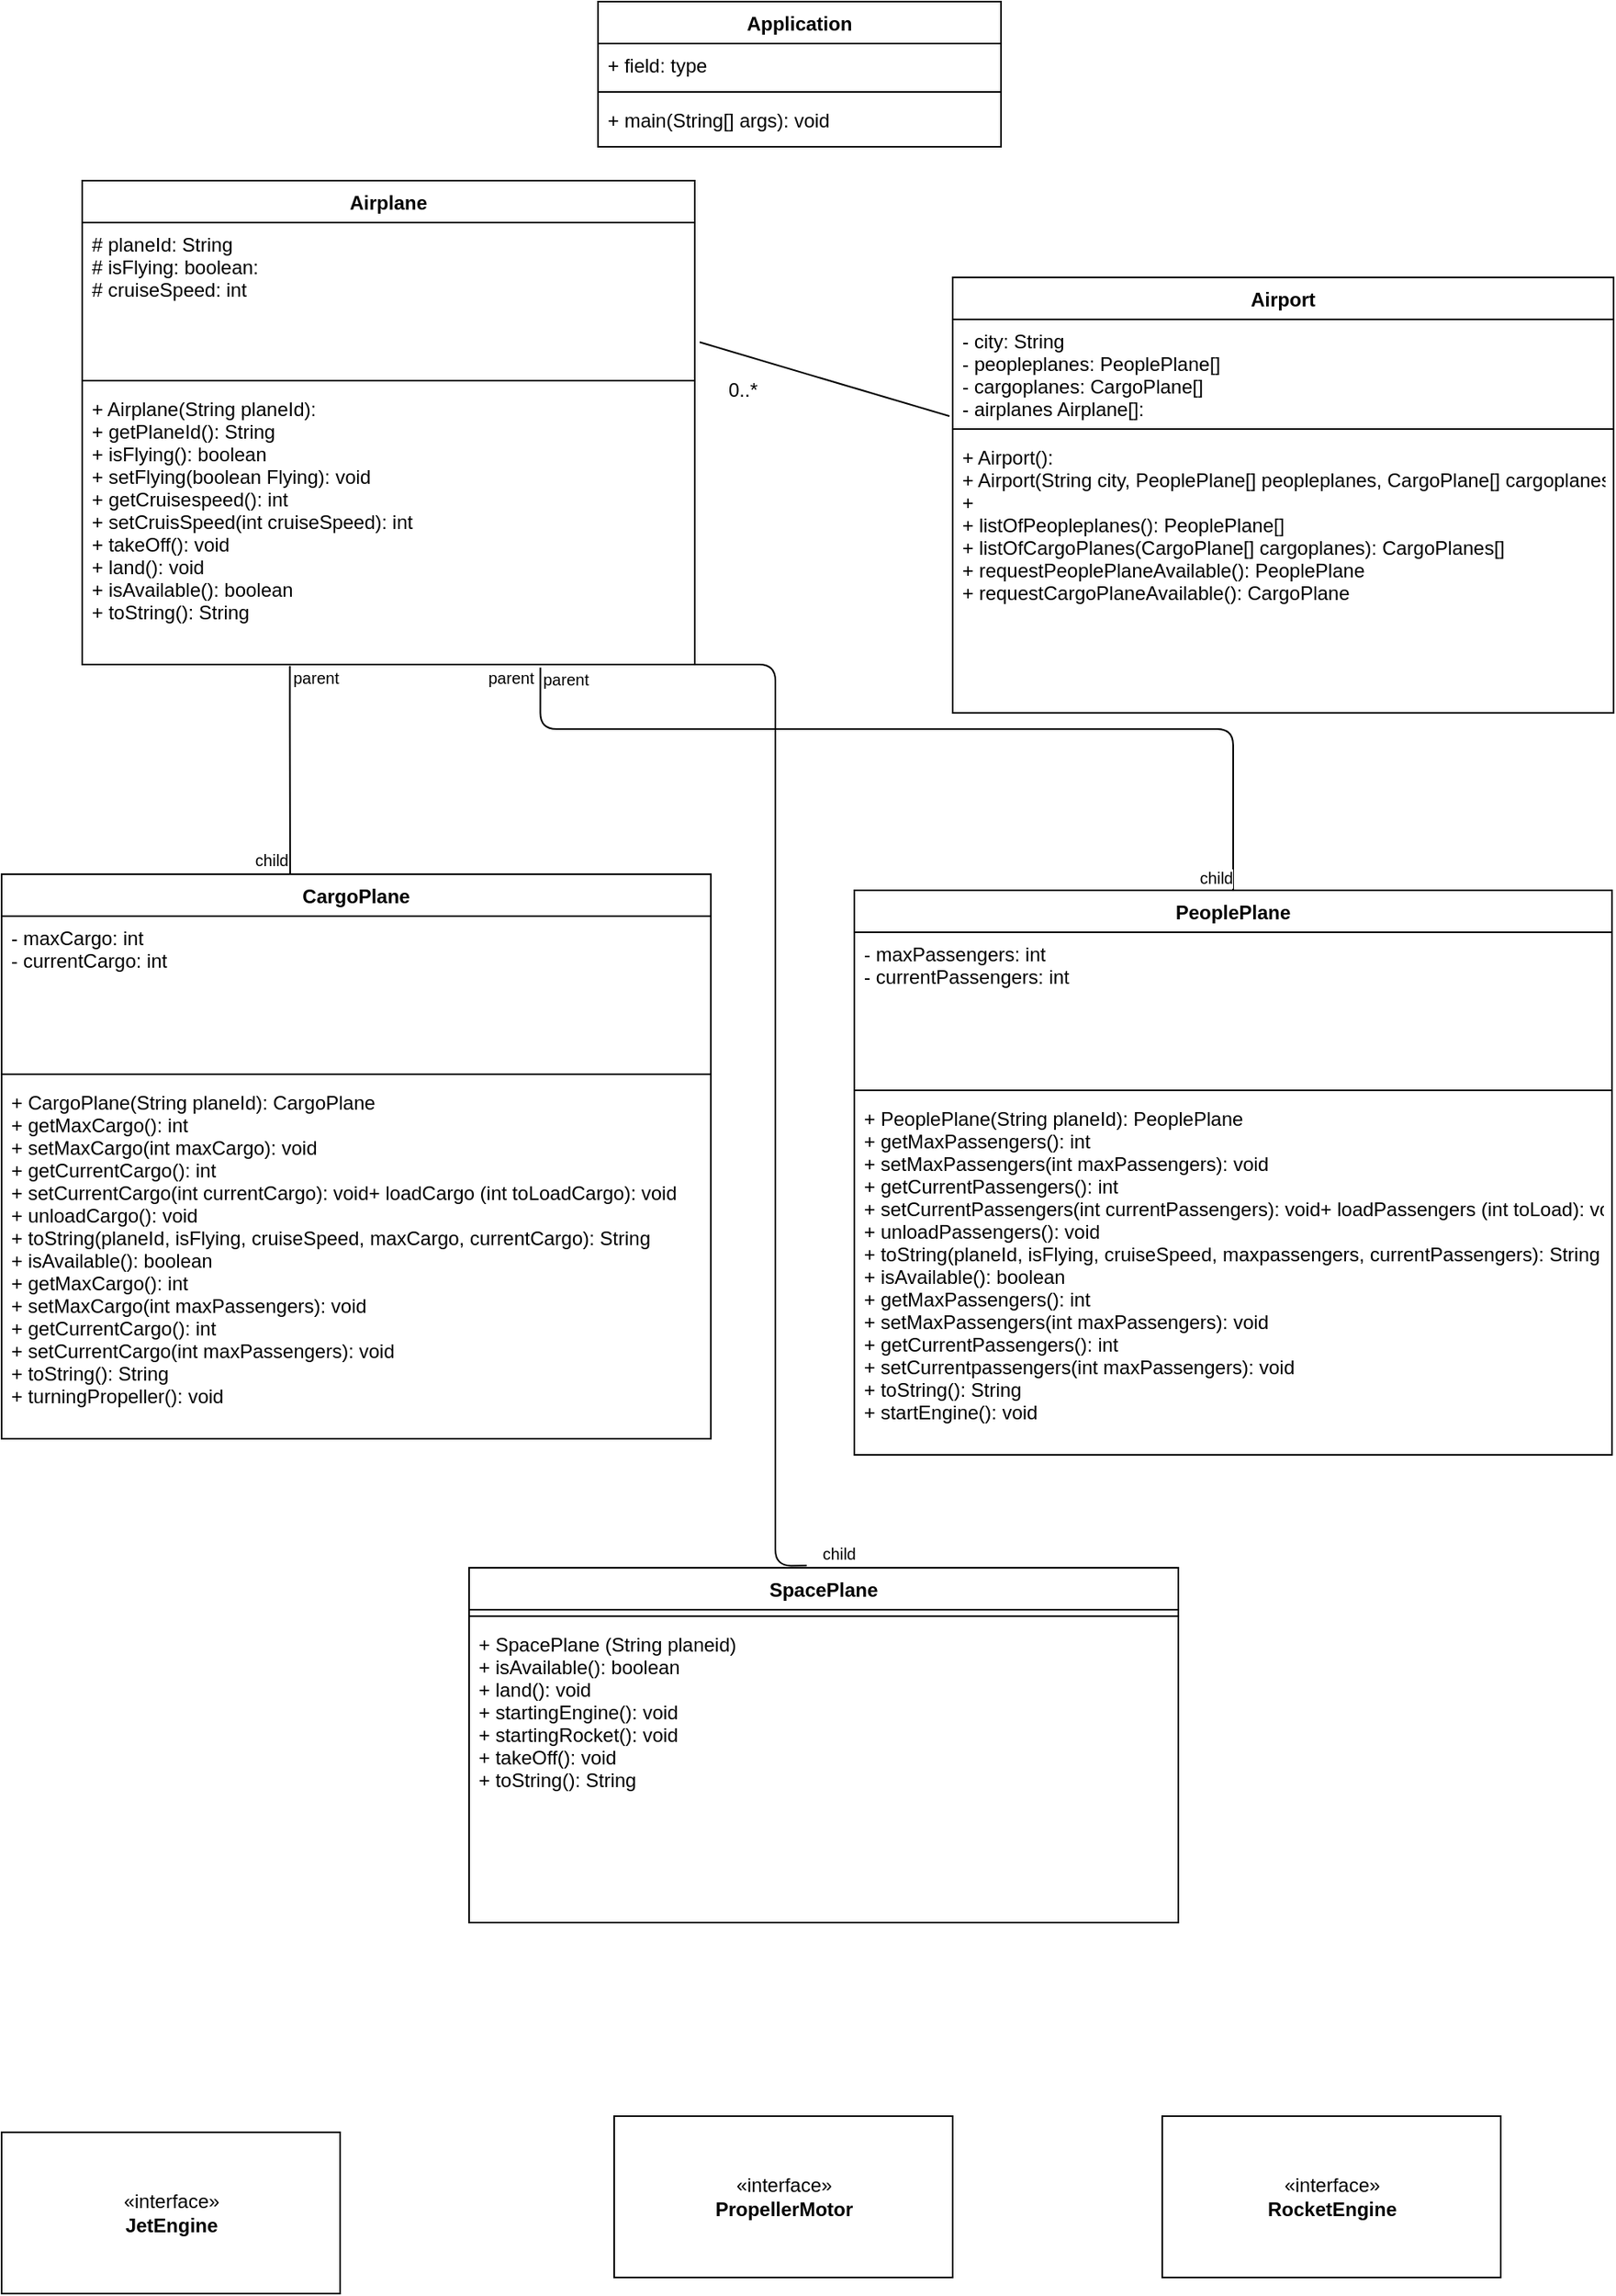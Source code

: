 <mxfile version="12.4.1" type="device" pages="1"><diagram id="xXv3J3Ms0SsvaSj9crA3" name="Page-1"><mxGraphModel dx="1438" dy="948" grid="1" gridSize="10" guides="1" tooltips="1" connect="1" arrows="1" fold="1" page="0" pageScale="1" pageWidth="850" pageHeight="1100" math="0" shadow="0"><root><mxCell id="0"/><mxCell id="1" parent="0"/><mxCell id="rvuF7SsypcLuCbEsXSiL-1" value="Application" style="swimlane;fontStyle=1;align=center;verticalAlign=top;childLayout=stackLayout;horizontal=1;startSize=26;horizontalStack=0;resizeParent=1;resizeParentMax=0;resizeLast=0;collapsible=1;marginBottom=0;" parent="1" vertex="1"><mxGeometry x="310" y="-181" width="250" height="90" as="geometry"/></mxCell><mxCell id="rvuF7SsypcLuCbEsXSiL-2" value="+ field: type" style="text;strokeColor=none;fillColor=none;align=left;verticalAlign=top;spacingLeft=4;spacingRight=4;overflow=hidden;rotatable=0;points=[[0,0.5],[1,0.5]];portConstraint=eastwest;" parent="rvuF7SsypcLuCbEsXSiL-1" vertex="1"><mxGeometry y="26" width="250" height="26" as="geometry"/></mxCell><mxCell id="rvuF7SsypcLuCbEsXSiL-3" value="" style="line;strokeWidth=1;fillColor=none;align=left;verticalAlign=middle;spacingTop=-1;spacingLeft=3;spacingRight=3;rotatable=0;labelPosition=right;points=[];portConstraint=eastwest;" parent="rvuF7SsypcLuCbEsXSiL-1" vertex="1"><mxGeometry y="52" width="250" height="8" as="geometry"/></mxCell><mxCell id="rvuF7SsypcLuCbEsXSiL-4" value="+ main(String[] args): void" style="text;strokeColor=none;fillColor=none;align=left;verticalAlign=top;spacingLeft=4;spacingRight=4;overflow=hidden;rotatable=0;points=[[0,0.5],[1,0.5]];portConstraint=eastwest;" parent="rvuF7SsypcLuCbEsXSiL-1" vertex="1"><mxGeometry y="60" width="250" height="30" as="geometry"/></mxCell><mxCell id="rvuF7SsypcLuCbEsXSiL-5" value="Airplane" style="swimlane;fontStyle=1;align=center;verticalAlign=top;childLayout=stackLayout;horizontal=1;startSize=26;horizontalStack=0;resizeParent=1;resizeParentMax=0;resizeLast=0;collapsible=1;marginBottom=0;" parent="1" vertex="1"><mxGeometry x="-10" y="-70" width="380" height="300" as="geometry"/></mxCell><mxCell id="rvuF7SsypcLuCbEsXSiL-6" value="# planeId: String&#10;# isFlying: boolean:&#10;# cruiseSpeed: int&#10;" style="text;strokeColor=none;fillColor=none;align=left;verticalAlign=top;spacingLeft=4;spacingRight=4;overflow=hidden;rotatable=0;points=[[0,0.5],[1,0.5]];portConstraint=eastwest;" parent="rvuF7SsypcLuCbEsXSiL-5" vertex="1"><mxGeometry y="26" width="380" height="94" as="geometry"/></mxCell><mxCell id="rvuF7SsypcLuCbEsXSiL-7" value="" style="line;strokeWidth=1;fillColor=none;align=left;verticalAlign=middle;spacingTop=-1;spacingLeft=3;spacingRight=3;rotatable=0;labelPosition=right;points=[];portConstraint=eastwest;" parent="rvuF7SsypcLuCbEsXSiL-5" vertex="1"><mxGeometry y="120" width="380" height="8" as="geometry"/></mxCell><mxCell id="rvuF7SsypcLuCbEsXSiL-8" value="+ Airplane(String planeId):&#10;+ getPlaneId(): String &#10;+ isFlying(): boolean&#10;+ setFlying(boolean Flying): void&#10;+ getCruisespeed(): int&#10;+ setCruisSpeed(int cruiseSpeed): int&#10;+ takeOff(): void&#10;+ land(): void&#10;+ isAvailable(): boolean&#10;+ toString(): String" style="text;strokeColor=none;fillColor=none;align=left;verticalAlign=top;spacingLeft=4;spacingRight=4;overflow=hidden;rotatable=0;points=[[0,0.5],[1,0.5]];portConstraint=eastwest;" parent="rvuF7SsypcLuCbEsXSiL-5" vertex="1"><mxGeometry y="128" width="380" height="172" as="geometry"/></mxCell><mxCell id="cWISJ6yoG-sCzkeDQBPR-1" value="Airport" style="swimlane;fontStyle=1;align=center;verticalAlign=top;childLayout=stackLayout;horizontal=1;startSize=26;horizontalStack=0;resizeParent=1;resizeParentMax=0;resizeLast=0;collapsible=1;marginBottom=0;" parent="1" vertex="1"><mxGeometry x="530" y="-10" width="410" height="270" as="geometry"/></mxCell><mxCell id="cWISJ6yoG-sCzkeDQBPR-2" value="- city: String&#10;- peopleplanes: PeoplePlane[]&#10;- cargoplanes: CargoPlane[]&#10;- airplanes Airplane[]: &#10;" style="text;strokeColor=none;fillColor=none;align=left;verticalAlign=top;spacingLeft=4;spacingRight=4;overflow=hidden;rotatable=0;points=[[0,0.5],[1,0.5]];portConstraint=eastwest;" parent="cWISJ6yoG-sCzkeDQBPR-1" vertex="1"><mxGeometry y="26" width="410" height="64" as="geometry"/></mxCell><mxCell id="cWISJ6yoG-sCzkeDQBPR-3" value="" style="line;strokeWidth=1;fillColor=none;align=left;verticalAlign=middle;spacingTop=-1;spacingLeft=3;spacingRight=3;rotatable=0;labelPosition=right;points=[];portConstraint=eastwest;" parent="cWISJ6yoG-sCzkeDQBPR-1" vertex="1"><mxGeometry y="90" width="410" height="8" as="geometry"/></mxCell><mxCell id="cWISJ6yoG-sCzkeDQBPR-4" value="+ Airport():&#10;+ Airport(String city, PeoplePlane[] peopleplanes, CargoPlane[] cargoplanes):&#10;+ &#10;+ listOfPeopleplanes(): PeoplePlane[]&#10;+ listOfCargoPlanes(CargoPlane[] cargoplanes): CargoPlanes[]&#10;+ requestPeoplePlaneAvailable(): PeoplePlane&#10;+ requestCargoPlaneAvailable(): CargoPlane&#10;" style="text;strokeColor=none;fillColor=none;align=left;verticalAlign=top;spacingLeft=4;spacingRight=4;overflow=hidden;rotatable=0;points=[[0,0.5],[1,0.5]];portConstraint=eastwest;" parent="cWISJ6yoG-sCzkeDQBPR-1" vertex="1"><mxGeometry y="98" width="410" height="172" as="geometry"/></mxCell><mxCell id="kIV7xl-KMg7eI8mKW9kH-1" value="" style="endArrow=none;html=1;exitX=1.008;exitY=0.789;exitDx=0;exitDy=0;exitPerimeter=0;" parent="1" source="rvuF7SsypcLuCbEsXSiL-6" edge="1"><mxGeometry width="50" height="50" relative="1" as="geometry"><mxPoint x="-10" y="300" as="sourcePoint"/><mxPoint x="528" y="76" as="targetPoint"/></mxGeometry></mxCell><mxCell id="kIV7xl-KMg7eI8mKW9kH-2" value="0..*" style="text;html=1;strokeColor=none;fillColor=none;align=center;verticalAlign=middle;whiteSpace=wrap;rounded=0;" parent="1" vertex="1"><mxGeometry x="380" y="50" width="40" height="20" as="geometry"/></mxCell><mxCell id="kIV7xl-KMg7eI8mKW9kH-4" value="PeoplePlane" style="swimlane;fontStyle=1;align=center;verticalAlign=top;childLayout=stackLayout;horizontal=1;startSize=26;horizontalStack=0;resizeParent=1;resizeParentMax=0;resizeLast=0;collapsible=1;marginBottom=0;" parent="1" vertex="1"><mxGeometry x="469" y="370" width="470" height="350" as="geometry"/></mxCell><mxCell id="kIV7xl-KMg7eI8mKW9kH-5" value="- maxPassengers: int&#10;- currentPassengers: int&#10;" style="text;strokeColor=none;fillColor=none;align=left;verticalAlign=top;spacingLeft=4;spacingRight=4;overflow=hidden;rotatable=0;points=[[0,0.5],[1,0.5]];portConstraint=eastwest;" parent="kIV7xl-KMg7eI8mKW9kH-4" vertex="1"><mxGeometry y="26" width="470" height="94" as="geometry"/></mxCell><mxCell id="kIV7xl-KMg7eI8mKW9kH-6" value="" style="line;strokeWidth=1;fillColor=none;align=left;verticalAlign=middle;spacingTop=-1;spacingLeft=3;spacingRight=3;rotatable=0;labelPosition=right;points=[];portConstraint=eastwest;" parent="kIV7xl-KMg7eI8mKW9kH-4" vertex="1"><mxGeometry y="120" width="470" height="8" as="geometry"/></mxCell><mxCell id="kIV7xl-KMg7eI8mKW9kH-7" value="+ PeoplePlane(String planeId): PeoplePlane&#10;+ getMaxPassengers(): int&#10;+ setMaxPassengers(int maxPassengers): void&#10;+ getCurrentPassengers(): int&#10;+ setCurrentPassengers(int currentPassengers): void+ loadPassengers (int toLoad): void&#10;+ unloadPassengers(): void&#10;+ toString(planeId, isFlying, cruiseSpeed, maxpassengers, currentPassengers): String&#10;+ isAvailable(): boolean&#10;+ getMaxPassengers(): int&#10;+ setMaxPassengers(int maxPassengers): void&#10;+ getCurrentPassengers(): int&#10;+ setCurrentpassengers(int maxPassengers): void&#10;+ toString(): String&#10;+ startEngine(): void&#10;" style="text;strokeColor=none;fillColor=none;align=left;verticalAlign=top;spacingLeft=4;spacingRight=4;overflow=hidden;rotatable=0;points=[[0,0.5],[1,0.5]];portConstraint=eastwest;" parent="kIV7xl-KMg7eI8mKW9kH-4" vertex="1"><mxGeometry y="128" width="470" height="222" as="geometry"/></mxCell><mxCell id="kIV7xl-KMg7eI8mKW9kH-8" value="CargoPlane" style="swimlane;fontStyle=1;align=center;verticalAlign=top;childLayout=stackLayout;horizontal=1;startSize=26;horizontalStack=0;resizeParent=1;resizeParentMax=0;resizeLast=0;collapsible=1;marginBottom=0;" parent="1" vertex="1"><mxGeometry x="-60" y="360" width="440" height="350" as="geometry"/></mxCell><mxCell id="kIV7xl-KMg7eI8mKW9kH-9" value="- maxCargo: int&#10;- currentCargo: int&#10;" style="text;strokeColor=none;fillColor=none;align=left;verticalAlign=top;spacingLeft=4;spacingRight=4;overflow=hidden;rotatable=0;points=[[0,0.5],[1,0.5]];portConstraint=eastwest;" parent="kIV7xl-KMg7eI8mKW9kH-8" vertex="1"><mxGeometry y="26" width="440" height="94" as="geometry"/></mxCell><mxCell id="kIV7xl-KMg7eI8mKW9kH-10" value="" style="line;strokeWidth=1;fillColor=none;align=left;verticalAlign=middle;spacingTop=-1;spacingLeft=3;spacingRight=3;rotatable=0;labelPosition=right;points=[];portConstraint=eastwest;" parent="kIV7xl-KMg7eI8mKW9kH-8" vertex="1"><mxGeometry y="120" width="440" height="8" as="geometry"/></mxCell><mxCell id="kIV7xl-KMg7eI8mKW9kH-11" value="+ CargoPlane(String planeId): CargoPlane&#10;+ getMaxCargo(): int&#10;+ setMaxCargo(int maxCargo): void&#10;+ getCurrentCargo(): int&#10;+ setCurrentCargo(int currentCargo): void+ loadCargo (int toLoadCargo): void&#10;+ unloadCargo(): void&#10;+ toString(planeId, isFlying, cruiseSpeed, maxCargo, currentCargo): String&#10;+ isAvailable(): boolean&#10;+ getMaxCargo(): int&#10;+ setMaxCargo(int maxPassengers): void&#10;+ getCurrentCargo(): int&#10;+ setCurrentCargo(int maxPassengers): void&#10;+ toString(): String&#10;+ turningPropeller(): void&#10;" style="text;strokeColor=none;fillColor=none;align=left;verticalAlign=top;spacingLeft=4;spacingRight=4;overflow=hidden;rotatable=0;points=[[0,0.5],[1,0.5]];portConstraint=eastwest;" parent="kIV7xl-KMg7eI8mKW9kH-8" vertex="1"><mxGeometry y="128" width="440" height="222" as="geometry"/></mxCell><mxCell id="kIV7xl-KMg7eI8mKW9kH-12" value="" style="endArrow=none;html=1;edgeStyle=orthogonalEdgeStyle;exitX=0.339;exitY=1.005;exitDx=0;exitDy=0;exitPerimeter=0;" parent="1" source="rvuF7SsypcLuCbEsXSiL-8" edge="1"><mxGeometry relative="1" as="geometry"><mxPoint x="70" y="300" as="sourcePoint"/><mxPoint x="119" y="360" as="targetPoint"/><Array as="points"><mxPoint x="119" y="260"/><mxPoint x="119" y="260"/></Array></mxGeometry></mxCell><mxCell id="kIV7xl-KMg7eI8mKW9kH-13" value="parent" style="resizable=0;html=1;align=left;verticalAlign=bottom;labelBackgroundColor=#ffffff;fontSize=10;" parent="kIV7xl-KMg7eI8mKW9kH-12" connectable="0" vertex="1"><mxGeometry x="-1" relative="1" as="geometry"><mxPoint y="16" as="offset"/></mxGeometry></mxCell><mxCell id="kIV7xl-KMg7eI8mKW9kH-14" value="child" style="resizable=0;html=1;align=right;verticalAlign=bottom;labelBackgroundColor=#ffffff;fontSize=10;" parent="kIV7xl-KMg7eI8mKW9kH-12" connectable="0" vertex="1"><mxGeometry x="1" relative="1" as="geometry"/></mxCell><mxCell id="kIV7xl-KMg7eI8mKW9kH-15" value="" style="endArrow=none;html=1;edgeStyle=orthogonalEdgeStyle;exitX=0.748;exitY=1.011;exitDx=0;exitDy=0;exitPerimeter=0;" parent="1" source="rvuF7SsypcLuCbEsXSiL-8" target="kIV7xl-KMg7eI8mKW9kH-4" edge="1"><mxGeometry relative="1" as="geometry"><mxPoint x="320" y="280" as="sourcePoint"/><mxPoint x="430" y="350" as="targetPoint"/><Array as="points"><mxPoint x="274" y="270"/><mxPoint x="704" y="270"/></Array></mxGeometry></mxCell><mxCell id="kIV7xl-KMg7eI8mKW9kH-16" value="parent" style="resizable=0;html=1;align=left;verticalAlign=bottom;labelBackgroundColor=#ffffff;fontSize=10;" parent="kIV7xl-KMg7eI8mKW9kH-15" connectable="0" vertex="1"><mxGeometry x="-1" relative="1" as="geometry"><mxPoint y="16" as="offset"/></mxGeometry></mxCell><mxCell id="kIV7xl-KMg7eI8mKW9kH-17" value="child" style="resizable=0;html=1;align=right;verticalAlign=bottom;labelBackgroundColor=#ffffff;fontSize=10;" parent="kIV7xl-KMg7eI8mKW9kH-15" connectable="0" vertex="1"><mxGeometry x="1" relative="1" as="geometry"/></mxCell><mxCell id="ikUvRjfCO-Xs_fQW7pgd-6" value="" style="endArrow=none;html=1;edgeStyle=orthogonalEdgeStyle;exitX=0.339;exitY=1.005;exitDx=0;exitDy=0;exitPerimeter=0;entryX=0.476;entryY=-0.006;entryDx=0;entryDy=0;entryPerimeter=0;" edge="1" parent="1" target="ikUvRjfCO-Xs_fQW7pgd-9"><mxGeometry relative="1" as="geometry"><mxPoint x="240" y="230" as="sourcePoint"/><mxPoint x="440" y="590" as="targetPoint"/><Array as="points"><mxPoint x="420" y="230"/><mxPoint x="420" y="789"/></Array></mxGeometry></mxCell><mxCell id="ikUvRjfCO-Xs_fQW7pgd-7" value="parent" style="resizable=0;html=1;align=left;verticalAlign=bottom;labelBackgroundColor=#ffffff;fontSize=10;" connectable="0" vertex="1" parent="ikUvRjfCO-Xs_fQW7pgd-6"><mxGeometry x="-1" relative="1" as="geometry"><mxPoint y="16" as="offset"/></mxGeometry></mxCell><mxCell id="ikUvRjfCO-Xs_fQW7pgd-8" value="child" style="resizable=0;html=1;align=right;verticalAlign=bottom;labelBackgroundColor=#ffffff;fontSize=10;" connectable="0" vertex="1" parent="ikUvRjfCO-Xs_fQW7pgd-6"><mxGeometry x="1" relative="1" as="geometry"><mxPoint x="31" y="1" as="offset"/></mxGeometry></mxCell><mxCell id="ikUvRjfCO-Xs_fQW7pgd-9" value="SpacePlane" style="swimlane;fontStyle=1;align=center;verticalAlign=top;childLayout=stackLayout;horizontal=1;startSize=26;horizontalStack=0;resizeParent=1;resizeParentMax=0;resizeLast=0;collapsible=1;marginBottom=0;" vertex="1" parent="1"><mxGeometry x="230" y="790" width="440" height="220" as="geometry"/></mxCell><mxCell id="ikUvRjfCO-Xs_fQW7pgd-10" value="" style="line;strokeWidth=1;fillColor=none;align=left;verticalAlign=middle;spacingTop=-1;spacingLeft=3;spacingRight=3;rotatable=0;labelPosition=right;points=[];portConstraint=eastwest;" vertex="1" parent="ikUvRjfCO-Xs_fQW7pgd-9"><mxGeometry y="26" width="440" height="8" as="geometry"/></mxCell><mxCell id="ikUvRjfCO-Xs_fQW7pgd-11" value="+ SpacePlane (String planeid)&#10;+ isAvailable(): boolean&#10;+ land(): void&#10;+ startingEngine(): void&#10;+ startingRocket(): void&#10;+ takeOff(): void&#10;+ toString(): String" style="text;strokeColor=none;fillColor=none;align=left;verticalAlign=top;spacingLeft=4;spacingRight=4;overflow=hidden;rotatable=0;points=[[0,0.5],[1,0.5]];portConstraint=eastwest;" vertex="1" parent="ikUvRjfCO-Xs_fQW7pgd-9"><mxGeometry y="34" width="440" height="186" as="geometry"/></mxCell><mxCell id="ikUvRjfCO-Xs_fQW7pgd-12" value="«interface»&lt;br&gt;&lt;b&gt;JetEngine&lt;/b&gt;" style="html=1;" vertex="1" parent="1"><mxGeometry x="-60" y="1140" width="210" height="100" as="geometry"/></mxCell><mxCell id="ikUvRjfCO-Xs_fQW7pgd-13" value="«interface»&lt;br&gt;&lt;b&gt;PropellerMotor&lt;/b&gt;" style="html=1;" vertex="1" parent="1"><mxGeometry x="320" y="1130" width="210" height="100" as="geometry"/></mxCell><mxCell id="ikUvRjfCO-Xs_fQW7pgd-14" value="«interface»&lt;br&gt;&lt;b&gt;RocketEngine&lt;/b&gt;" style="html=1;" vertex="1" parent="1"><mxGeometry x="660" y="1130" width="210" height="100" as="geometry"/></mxCell></root></mxGraphModel></diagram></mxfile>